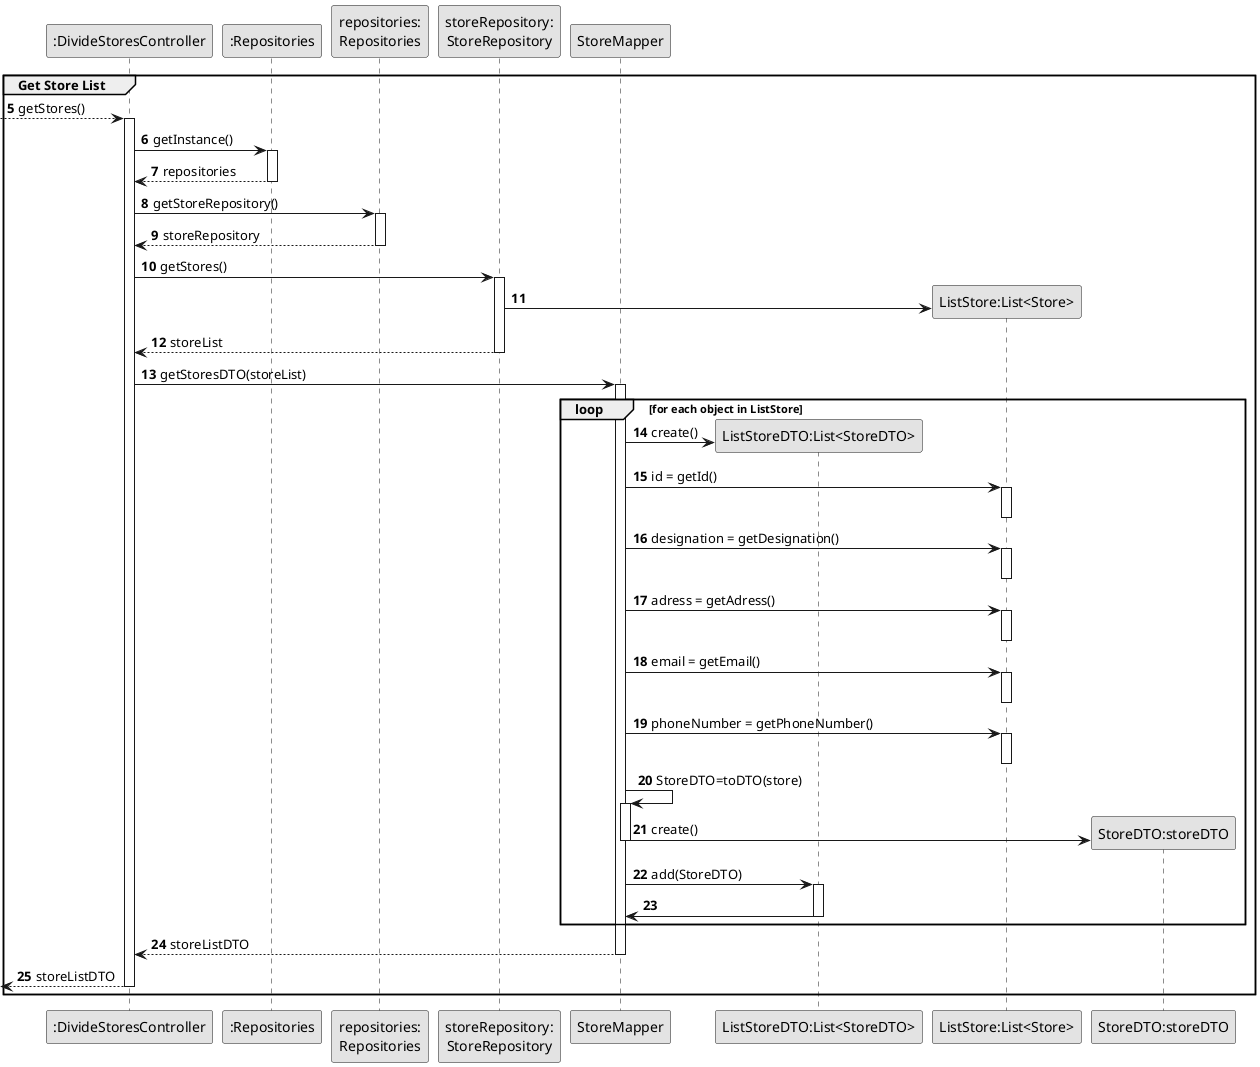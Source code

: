 @startuml
skinparam monochrome true
skinparam packageStyle rectangle
skinparam shadowing false

participant ":DivideStoresController" as CTRL
participant ":Repositories" as RepositorySingleton
participant "repositories:\nRepositories" as PLAT
participant "storeRepository:\nStoreRepository" as stRep
participant "StoreMapper" as stMa
participant "ListStoreDTO:List<StoreDTO>" as listStDTO
participant "ListStore:List<Store>" as listSt
participant "StoreDTO:storeDTO" as stDTO


autonumber 5

group Get Store List
--> CTRL : getStores()
activate CTRL
CTRL -> RepositorySingleton : getInstance()
            activate RepositorySingleton

                RepositorySingleton --> CTRL: repositories
            deactivate RepositorySingleton

            CTRL -> PLAT : getStoreRepository()
            activate PLAT

                PLAT --> CTRL: storeRepository
            deactivate PLAT

            CTRL -> stRep : getStores()
            activate stRep

                stRep -> listSt**

                stRep --> CTRL : storeList
            deactivate stRep

            CTRL -> stMa : getStoresDTO(storeList)
            activate stMa

            loop for each object in ListStore

                stMa -> listStDTO** : create()

                stMa -> listSt : id = getId()
                activate listSt
                deactivate listSt

                stMa -> listSt : designation = getDesignation()
                activate listSt
                deactivate listSt

                stMa -> listSt : adress = getAdress()
                activate listSt
                deactivate listSt

                stMa -> listSt : email = getEmail()
                activate listSt
                deactivate listSt

                stMa -> listSt : phoneNumber = getPhoneNumber()
                activate listSt
                deactivate listSt

                stMa -> stMa :StoreDTO=toDTO(store)
                activate stMa

                    stMa -> stDTO** : create()
                deactivate stMa

                stMa -> listStDTO : add(StoreDTO)
                activate listStDTO
                   listStDTO -> stMa
                deactivate listStDTO

                end
                stMa --> CTRL : storeListDTO
            deactivate stMa
            <-- CTRL: storeListDTO
            deactivate CTRL
end group
@enduml